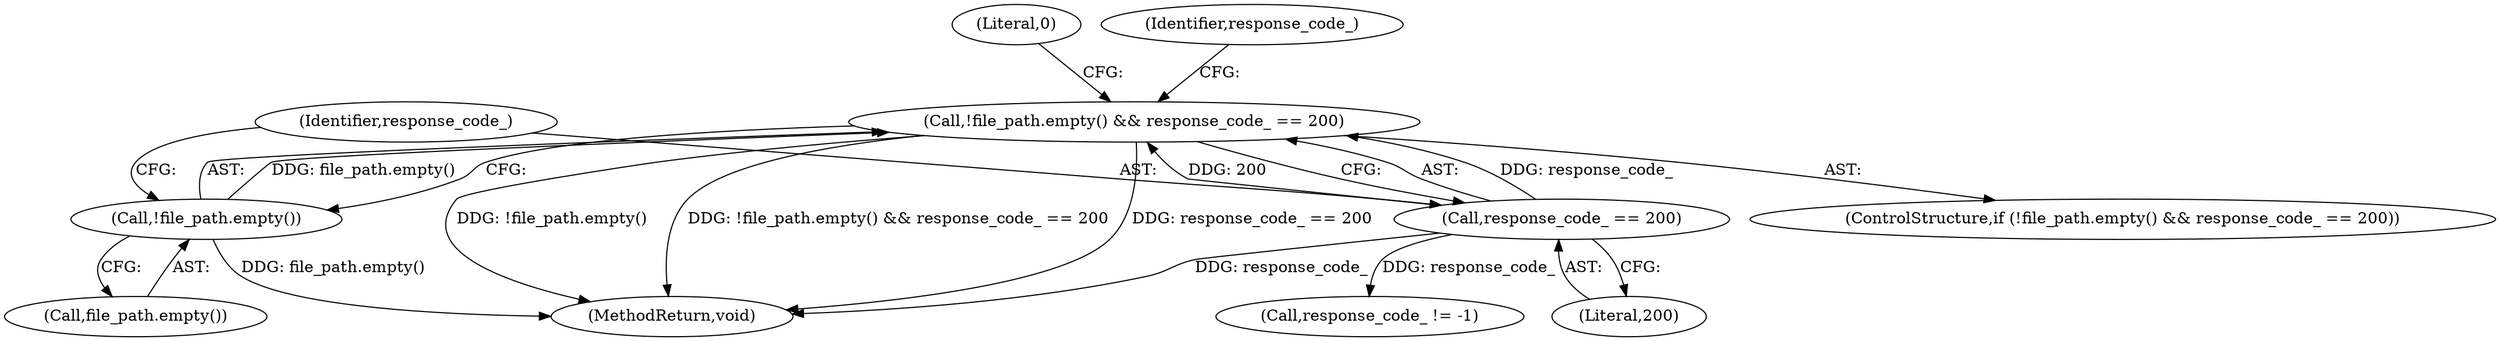 digraph "1_Chrome_e7b0b560a8f1c3f1c15a2c7486d212543660b8a6_0@del" {
"1000125" [label="(Call,!file_path.empty() && response_code_ == 200)"];
"1000126" [label="(Call,!file_path.empty())"];
"1000128" [label="(Call,response_code_ == 200)"];
"1000127" [label="(Call,file_path.empty())"];
"1000124" [label="(ControlStructure,if (!file_path.empty() && response_code_ == 200))"];
"1000133" [label="(Literal,0)"];
"1000130" [label="(Literal,200)"];
"1000128" [label="(Call,response_code_ == 200)"];
"1000140" [label="(Call,response_code_ != -1)"];
"1000141" [label="(Identifier,response_code_)"];
"1000129" [label="(Identifier,response_code_)"];
"1000125" [label="(Call,!file_path.empty() && response_code_ == 200)"];
"1000254" [label="(MethodReturn,void)"];
"1000126" [label="(Call,!file_path.empty())"];
"1000125" -> "1000124"  [label="AST: "];
"1000125" -> "1000126"  [label="CFG: "];
"1000125" -> "1000128"  [label="CFG: "];
"1000126" -> "1000125"  [label="AST: "];
"1000128" -> "1000125"  [label="AST: "];
"1000133" -> "1000125"  [label="CFG: "];
"1000141" -> "1000125"  [label="CFG: "];
"1000125" -> "1000254"  [label="DDG: !file_path.empty()"];
"1000125" -> "1000254"  [label="DDG: !file_path.empty() && response_code_ == 200"];
"1000125" -> "1000254"  [label="DDG: response_code_ == 200"];
"1000126" -> "1000125"  [label="DDG: file_path.empty()"];
"1000128" -> "1000125"  [label="DDG: response_code_"];
"1000128" -> "1000125"  [label="DDG: 200"];
"1000126" -> "1000127"  [label="CFG: "];
"1000127" -> "1000126"  [label="AST: "];
"1000129" -> "1000126"  [label="CFG: "];
"1000126" -> "1000254"  [label="DDG: file_path.empty()"];
"1000128" -> "1000130"  [label="CFG: "];
"1000129" -> "1000128"  [label="AST: "];
"1000130" -> "1000128"  [label="AST: "];
"1000128" -> "1000254"  [label="DDG: response_code_"];
"1000128" -> "1000140"  [label="DDG: response_code_"];
}
